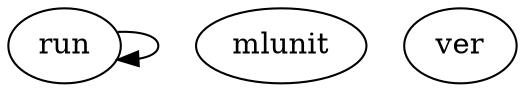 /* Created by mdot for Matlab */
digraph m2html {
  run -> run;

  mlunit [URL="mlunit.html"];
  run [URL="run.html"];
  ver [URL="ver.html"];
}